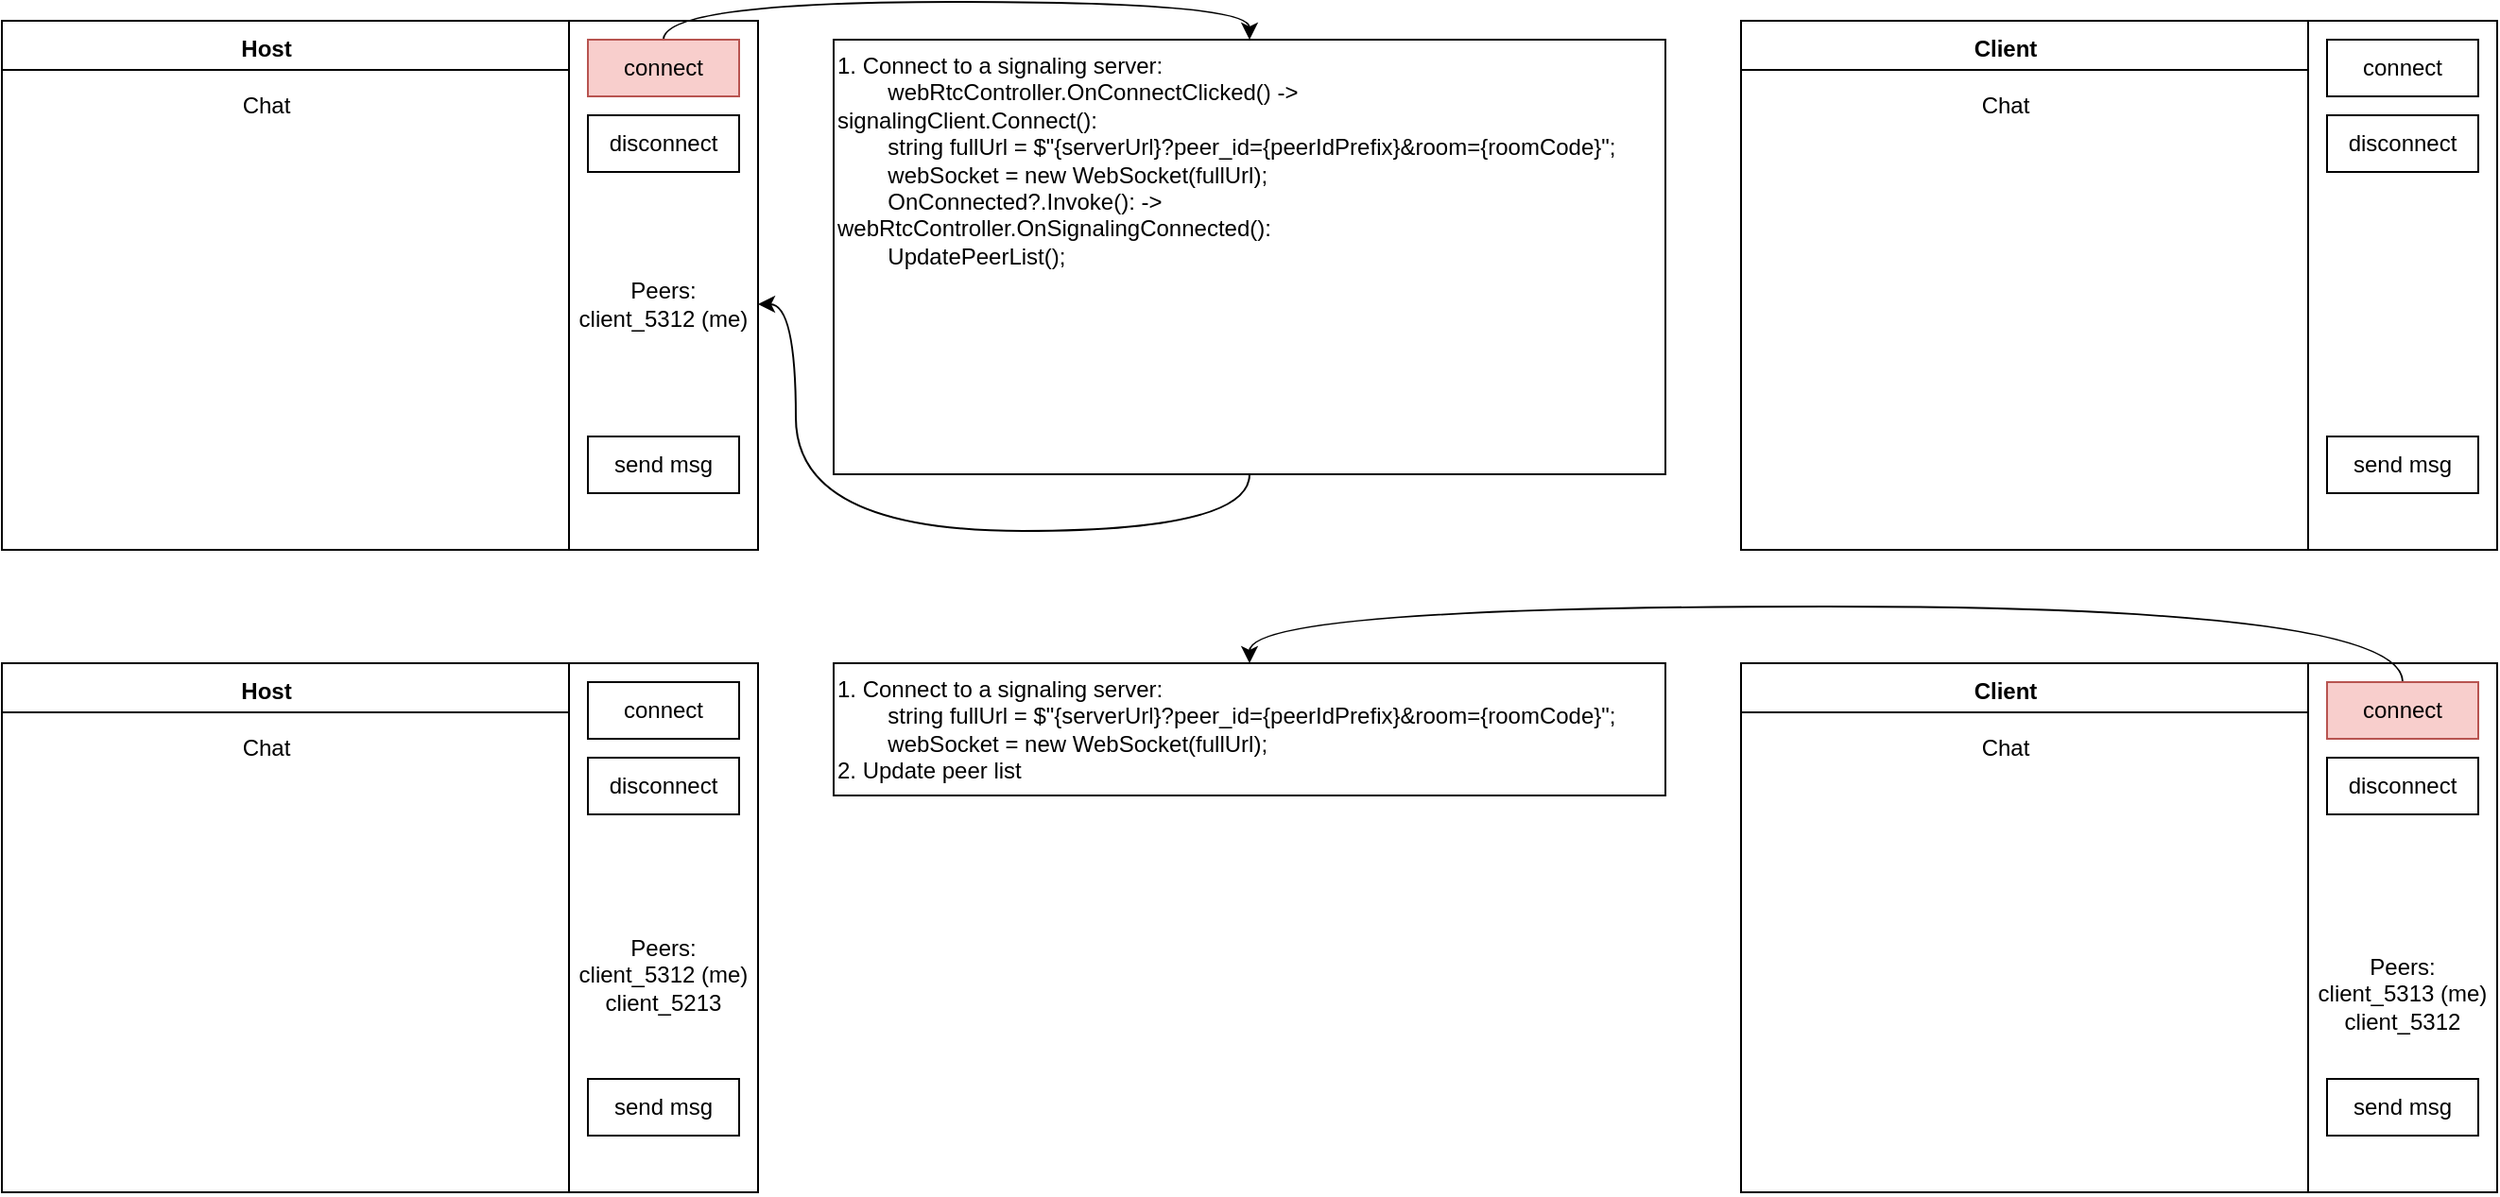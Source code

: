<mxfile version="28.2.0">
  <diagram name="Страница — 1" id="tKBoU2l7l_NxgEM6Od30">
    <mxGraphModel dx="1367" dy="1923" grid="1" gridSize="10" guides="1" tooltips="1" connect="1" arrows="1" fold="1" page="1" pageScale="1" pageWidth="827" pageHeight="1169" math="0" shadow="0">
      <root>
        <mxCell id="0" />
        <mxCell id="1" parent="0" />
        <mxCell id="kx4gWMD3x5BjnXCfjZkQ-1" value="" style="rounded=0;whiteSpace=wrap;html=1;" vertex="1" parent="1">
          <mxGeometry width="400" height="280" as="geometry" />
        </mxCell>
        <mxCell id="kx4gWMD3x5BjnXCfjZkQ-11" style="edgeStyle=orthogonalEdgeStyle;rounded=0;orthogonalLoop=1;jettySize=auto;html=1;entryX=0.5;entryY=0;entryDx=0;entryDy=0;curved=1;exitX=0.5;exitY=0;exitDx=0;exitDy=0;" edge="1" parent="1" source="kx4gWMD3x5BjnXCfjZkQ-2" target="kx4gWMD3x5BjnXCfjZkQ-13">
          <mxGeometry relative="1" as="geometry">
            <mxPoint x="630.0" y="10" as="targetPoint" />
          </mxGeometry>
        </mxCell>
        <mxCell id="kx4gWMD3x5BjnXCfjZkQ-2" value="connect" style="rounded=0;whiteSpace=wrap;html=1;fillColor=#f8cecc;strokeColor=#b85450;" vertex="1" parent="1">
          <mxGeometry x="310" y="10" width="80" height="30" as="geometry" />
        </mxCell>
        <mxCell id="kx4gWMD3x5BjnXCfjZkQ-3" value="" style="endArrow=none;html=1;rounded=0;entryX=0.75;entryY=0;entryDx=0;entryDy=0;exitX=0.75;exitY=1;exitDx=0;exitDy=0;" edge="1" parent="1" source="kx4gWMD3x5BjnXCfjZkQ-1" target="kx4gWMD3x5BjnXCfjZkQ-1">
          <mxGeometry width="50" height="50" relative="1" as="geometry">
            <mxPoint x="250" y="220" as="sourcePoint" />
            <mxPoint x="300" y="170" as="targetPoint" />
          </mxGeometry>
        </mxCell>
        <mxCell id="kx4gWMD3x5BjnXCfjZkQ-6" value="disconnect" style="rounded=0;whiteSpace=wrap;html=1;" vertex="1" parent="1">
          <mxGeometry x="310" y="50" width="80" height="30" as="geometry" />
        </mxCell>
        <mxCell id="kx4gWMD3x5BjnXCfjZkQ-7" value="send msg" style="rounded=0;whiteSpace=wrap;html=1;" vertex="1" parent="1">
          <mxGeometry x="310" y="220" width="80" height="30" as="geometry" />
        </mxCell>
        <mxCell id="kx4gWMD3x5BjnXCfjZkQ-8" value="Peers:&lt;div&gt;client_5312 (me)&lt;/div&gt;" style="text;html=1;align=center;verticalAlign=middle;whiteSpace=wrap;rounded=0;" vertex="1" parent="1">
          <mxGeometry x="300" y="135" width="100" height="30" as="geometry" />
        </mxCell>
        <mxCell id="kx4gWMD3x5BjnXCfjZkQ-9" value="Chat" style="text;html=1;align=center;verticalAlign=middle;whiteSpace=wrap;rounded=0;" vertex="1" parent="1">
          <mxGeometry x="110" y="30" width="60" height="30" as="geometry" />
        </mxCell>
        <mxCell id="kx4gWMD3x5BjnXCfjZkQ-43" style="edgeStyle=orthogonalEdgeStyle;rounded=0;orthogonalLoop=1;jettySize=auto;html=1;exitX=0.5;exitY=1;exitDx=0;exitDy=0;entryX=1;entryY=0.5;entryDx=0;entryDy=0;curved=1;" edge="1" parent="1" source="kx4gWMD3x5BjnXCfjZkQ-13" target="kx4gWMD3x5BjnXCfjZkQ-8">
          <mxGeometry relative="1" as="geometry">
            <mxPoint x="630" y="80" as="sourcePoint" />
            <Array as="points">
              <mxPoint x="660" y="270" />
              <mxPoint x="420" y="270" />
              <mxPoint x="420" y="150" />
            </Array>
          </mxGeometry>
        </mxCell>
        <mxCell id="kx4gWMD3x5BjnXCfjZkQ-13" value="1. Connect to a signaling server:&lt;div&gt;&lt;span style=&quot;white-space: pre;&quot;&gt;&#x9;&lt;/span&gt;webRtcController.OnConnectClicked() -&amp;gt;&amp;nbsp;&lt;/div&gt;&lt;div&gt;signalingClient.Connect():&lt;/div&gt;&lt;div&gt;&lt;span style=&quot;background-color: transparent;&quot;&gt;&amp;nbsp; &amp;nbsp; &amp;nbsp; &amp;nbsp; string fullUrl = $&quot;{serverUrl}?peer_id={peerIdPrefix}&amp;amp;room={roomCode}&quot;;&lt;/span&gt;&lt;div&gt;&amp;nbsp; &amp;nbsp; &amp;nbsp; &amp;nbsp; webSocket = new WebSocket(fullUrl);&amp;nbsp;&amp;nbsp;&lt;/div&gt;&lt;div&gt;&lt;span style=&quot;white-space: pre;&quot;&gt;&#x9;&lt;/span&gt;OnConnected?.Invoke(): -&amp;gt;&amp;nbsp;&lt;/div&gt;&lt;div&gt;webRtcController.OnSignalingConnected():&lt;/div&gt;&lt;div&gt;&lt;span style=&quot;white-space: pre;&quot;&gt;&#x9;&lt;/span&gt;UpdatePeerList();&lt;br&gt;&lt;/div&gt;&lt;div&gt;&lt;span style=&quot;white-space: pre;&quot;&gt;&#x9;&lt;/span&gt;&lt;br&gt;&lt;/div&gt;&lt;div&gt;&lt;br&gt;&lt;/div&gt;&lt;div&gt;&lt;br&gt;&lt;/div&gt;&lt;div&gt;&amp;nbsp; &amp;nbsp; &amp;nbsp; &amp;nbsp;&amp;nbsp;&lt;/div&gt;&lt;/div&gt;&lt;div&gt;&lt;span style=&quot;white-space: pre;&quot;&gt;&#x9;&lt;/span&gt;&lt;br&gt;&lt;/div&gt;" style="text;html=1;align=left;verticalAlign=top;whiteSpace=wrap;rounded=0;strokeColor=default;" vertex="1" parent="1">
          <mxGeometry x="440" y="10" width="440" height="230" as="geometry" />
        </mxCell>
        <mxCell id="kx4gWMD3x5BjnXCfjZkQ-21" value="&lt;b&gt;Host&lt;/b&gt;" style="text;html=1;align=center;verticalAlign=middle;whiteSpace=wrap;rounded=0;" vertex="1" parent="1">
          <mxGeometry x="110" width="60" height="30" as="geometry" />
        </mxCell>
        <mxCell id="kx4gWMD3x5BjnXCfjZkQ-23" value="" style="endArrow=none;html=1;rounded=0;exitX=0;exitY=0.093;exitDx=0;exitDy=0;exitPerimeter=0;" edge="1" parent="1" source="kx4gWMD3x5BjnXCfjZkQ-1">
          <mxGeometry width="50" height="50" relative="1" as="geometry">
            <mxPoint y="25" as="sourcePoint" />
            <mxPoint x="300" y="26" as="targetPoint" />
          </mxGeometry>
        </mxCell>
        <mxCell id="kx4gWMD3x5BjnXCfjZkQ-44" value="" style="rounded=0;whiteSpace=wrap;html=1;" vertex="1" parent="1">
          <mxGeometry x="920" width="400" height="280" as="geometry" />
        </mxCell>
        <mxCell id="kx4gWMD3x5BjnXCfjZkQ-45" value="connect" style="rounded=0;whiteSpace=wrap;html=1;" vertex="1" parent="1">
          <mxGeometry x="1230" y="10" width="80" height="30" as="geometry" />
        </mxCell>
        <mxCell id="kx4gWMD3x5BjnXCfjZkQ-46" value="" style="endArrow=none;html=1;rounded=0;entryX=0.75;entryY=0;entryDx=0;entryDy=0;exitX=0.75;exitY=1;exitDx=0;exitDy=0;" edge="1" parent="1" source="kx4gWMD3x5BjnXCfjZkQ-44" target="kx4gWMD3x5BjnXCfjZkQ-44">
          <mxGeometry width="50" height="50" relative="1" as="geometry">
            <mxPoint x="1170" y="220" as="sourcePoint" />
            <mxPoint x="1220" y="170" as="targetPoint" />
          </mxGeometry>
        </mxCell>
        <mxCell id="kx4gWMD3x5BjnXCfjZkQ-47" value="disconnect" style="rounded=0;whiteSpace=wrap;html=1;" vertex="1" parent="1">
          <mxGeometry x="1230" y="50" width="80" height="30" as="geometry" />
        </mxCell>
        <mxCell id="kx4gWMD3x5BjnXCfjZkQ-48" value="send msg" style="rounded=0;whiteSpace=wrap;html=1;" vertex="1" parent="1">
          <mxGeometry x="1230" y="220" width="80" height="30" as="geometry" />
        </mxCell>
        <mxCell id="kx4gWMD3x5BjnXCfjZkQ-50" value="Chat" style="text;html=1;align=center;verticalAlign=middle;whiteSpace=wrap;rounded=0;" vertex="1" parent="1">
          <mxGeometry x="1030" y="30" width="60" height="30" as="geometry" />
        </mxCell>
        <mxCell id="kx4gWMD3x5BjnXCfjZkQ-51" value="&lt;b&gt;Client&lt;/b&gt;" style="text;html=1;align=center;verticalAlign=middle;whiteSpace=wrap;rounded=0;" vertex="1" parent="1">
          <mxGeometry x="1030" width="60" height="30" as="geometry" />
        </mxCell>
        <mxCell id="kx4gWMD3x5BjnXCfjZkQ-52" value="" style="endArrow=none;html=1;rounded=0;exitX=0;exitY=0.093;exitDx=0;exitDy=0;exitPerimeter=0;" edge="1" parent="1" source="kx4gWMD3x5BjnXCfjZkQ-44">
          <mxGeometry width="50" height="50" relative="1" as="geometry">
            <mxPoint x="920" y="25" as="sourcePoint" />
            <mxPoint x="1220" y="26" as="targetPoint" />
          </mxGeometry>
        </mxCell>
        <mxCell id="kx4gWMD3x5BjnXCfjZkQ-53" value="" style="rounded=0;whiteSpace=wrap;html=1;" vertex="1" parent="1">
          <mxGeometry y="340" width="400" height="280" as="geometry" />
        </mxCell>
        <mxCell id="kx4gWMD3x5BjnXCfjZkQ-55" value="connect" style="rounded=0;whiteSpace=wrap;html=1;" vertex="1" parent="1">
          <mxGeometry x="310" y="350" width="80" height="30" as="geometry" />
        </mxCell>
        <mxCell id="kx4gWMD3x5BjnXCfjZkQ-56" value="" style="endArrow=none;html=1;rounded=0;entryX=0.75;entryY=0;entryDx=0;entryDy=0;exitX=0.75;exitY=1;exitDx=0;exitDy=0;" edge="1" parent="1" source="kx4gWMD3x5BjnXCfjZkQ-53" target="kx4gWMD3x5BjnXCfjZkQ-53">
          <mxGeometry width="50" height="50" relative="1" as="geometry">
            <mxPoint x="250" y="560" as="sourcePoint" />
            <mxPoint x="300" y="510" as="targetPoint" />
          </mxGeometry>
        </mxCell>
        <mxCell id="kx4gWMD3x5BjnXCfjZkQ-57" value="disconnect" style="rounded=0;whiteSpace=wrap;html=1;" vertex="1" parent="1">
          <mxGeometry x="310" y="390" width="80" height="30" as="geometry" />
        </mxCell>
        <mxCell id="kx4gWMD3x5BjnXCfjZkQ-58" value="send msg" style="rounded=0;whiteSpace=wrap;html=1;" vertex="1" parent="1">
          <mxGeometry x="310" y="560" width="80" height="30" as="geometry" />
        </mxCell>
        <mxCell id="kx4gWMD3x5BjnXCfjZkQ-59" value="Peers:&lt;div&gt;client_5312 (me)&lt;/div&gt;&lt;div&gt;client_5213&lt;/div&gt;" style="text;html=1;align=center;verticalAlign=middle;whiteSpace=wrap;rounded=0;" vertex="1" parent="1">
          <mxGeometry x="300" y="490" width="100" height="30" as="geometry" />
        </mxCell>
        <mxCell id="kx4gWMD3x5BjnXCfjZkQ-60" value="Chat" style="text;html=1;align=center;verticalAlign=middle;whiteSpace=wrap;rounded=0;" vertex="1" parent="1">
          <mxGeometry x="110" y="370" width="60" height="30" as="geometry" />
        </mxCell>
        <mxCell id="kx4gWMD3x5BjnXCfjZkQ-63" value="&lt;b&gt;Host&lt;/b&gt;" style="text;html=1;align=center;verticalAlign=middle;whiteSpace=wrap;rounded=0;" vertex="1" parent="1">
          <mxGeometry x="110" y="340" width="60" height="30" as="geometry" />
        </mxCell>
        <mxCell id="kx4gWMD3x5BjnXCfjZkQ-64" value="" style="endArrow=none;html=1;rounded=0;exitX=0;exitY=0.093;exitDx=0;exitDy=0;exitPerimeter=0;" edge="1" parent="1" source="kx4gWMD3x5BjnXCfjZkQ-53">
          <mxGeometry width="50" height="50" relative="1" as="geometry">
            <mxPoint y="365" as="sourcePoint" />
            <mxPoint x="300" y="366" as="targetPoint" />
          </mxGeometry>
        </mxCell>
        <mxCell id="kx4gWMD3x5BjnXCfjZkQ-65" value="" style="rounded=0;whiteSpace=wrap;html=1;" vertex="1" parent="1">
          <mxGeometry x="920" y="340" width="400" height="280" as="geometry" />
        </mxCell>
        <mxCell id="kx4gWMD3x5BjnXCfjZkQ-75" style="edgeStyle=orthogonalEdgeStyle;rounded=0;orthogonalLoop=1;jettySize=auto;html=1;exitX=0.5;exitY=0;exitDx=0;exitDy=0;entryX=0.5;entryY=0;entryDx=0;entryDy=0;curved=1;" edge="1" parent="1" source="kx4gWMD3x5BjnXCfjZkQ-66" target="kx4gWMD3x5BjnXCfjZkQ-74">
          <mxGeometry relative="1" as="geometry">
            <Array as="points">
              <mxPoint x="1270" y="310" />
              <mxPoint x="660" y="310" />
            </Array>
          </mxGeometry>
        </mxCell>
        <mxCell id="kx4gWMD3x5BjnXCfjZkQ-66" value="connect" style="rounded=0;whiteSpace=wrap;html=1;fillColor=#f8cecc;strokeColor=#b85450;" vertex="1" parent="1">
          <mxGeometry x="1230" y="350" width="80" height="30" as="geometry" />
        </mxCell>
        <mxCell id="kx4gWMD3x5BjnXCfjZkQ-67" value="" style="endArrow=none;html=1;rounded=0;entryX=0.75;entryY=0;entryDx=0;entryDy=0;exitX=0.75;exitY=1;exitDx=0;exitDy=0;" edge="1" parent="1" source="kx4gWMD3x5BjnXCfjZkQ-65" target="kx4gWMD3x5BjnXCfjZkQ-65">
          <mxGeometry width="50" height="50" relative="1" as="geometry">
            <mxPoint x="1170" y="560" as="sourcePoint" />
            <mxPoint x="1220" y="510" as="targetPoint" />
          </mxGeometry>
        </mxCell>
        <mxCell id="kx4gWMD3x5BjnXCfjZkQ-68" value="disconnect" style="rounded=0;whiteSpace=wrap;html=1;" vertex="1" parent="1">
          <mxGeometry x="1230" y="390" width="80" height="30" as="geometry" />
        </mxCell>
        <mxCell id="kx4gWMD3x5BjnXCfjZkQ-69" value="send msg" style="rounded=0;whiteSpace=wrap;html=1;" vertex="1" parent="1">
          <mxGeometry x="1230" y="560" width="80" height="30" as="geometry" />
        </mxCell>
        <mxCell id="kx4gWMD3x5BjnXCfjZkQ-71" value="Chat" style="text;html=1;align=center;verticalAlign=middle;whiteSpace=wrap;rounded=0;" vertex="1" parent="1">
          <mxGeometry x="1030" y="370" width="60" height="30" as="geometry" />
        </mxCell>
        <mxCell id="kx4gWMD3x5BjnXCfjZkQ-72" value="&lt;b&gt;Client&lt;/b&gt;" style="text;html=1;align=center;verticalAlign=middle;whiteSpace=wrap;rounded=0;" vertex="1" parent="1">
          <mxGeometry x="1030" y="340" width="60" height="30" as="geometry" />
        </mxCell>
        <mxCell id="kx4gWMD3x5BjnXCfjZkQ-73" value="" style="endArrow=none;html=1;rounded=0;exitX=0;exitY=0.093;exitDx=0;exitDy=0;exitPerimeter=0;" edge="1" parent="1" source="kx4gWMD3x5BjnXCfjZkQ-65">
          <mxGeometry width="50" height="50" relative="1" as="geometry">
            <mxPoint x="920" y="365" as="sourcePoint" />
            <mxPoint x="1220" y="366" as="targetPoint" />
          </mxGeometry>
        </mxCell>
        <mxCell id="kx4gWMD3x5BjnXCfjZkQ-74" value="1. Connect to a signaling server:&lt;div&gt;&lt;span style=&quot;background-color: transparent;&quot;&gt;&amp;nbsp; &amp;nbsp; &amp;nbsp; &amp;nbsp; string fullUrl = $&quot;{serverUrl}?peer_id={peerIdPrefix}&amp;amp;room={roomCode}&quot;;&lt;/span&gt;&lt;div&gt;&amp;nbsp; &amp;nbsp; &amp;nbsp; &amp;nbsp; webSocket = new WebSocket(fullUrl);&lt;/div&gt;&lt;div&gt;2. Update peer list&lt;/div&gt;&lt;/div&gt;" style="text;html=1;align=left;verticalAlign=top;whiteSpace=wrap;rounded=0;strokeColor=default;" vertex="1" parent="1">
          <mxGeometry x="440" y="340" width="440" height="70" as="geometry" />
        </mxCell>
        <mxCell id="kx4gWMD3x5BjnXCfjZkQ-76" value="Peers:&lt;div&gt;client_5313 (me)&lt;/div&gt;&lt;div&gt;client_5312&lt;/div&gt;" style="text;html=1;align=center;verticalAlign=middle;whiteSpace=wrap;rounded=0;" vertex="1" parent="1">
          <mxGeometry x="1220" y="500" width="100" height="30" as="geometry" />
        </mxCell>
      </root>
    </mxGraphModel>
  </diagram>
</mxfile>
